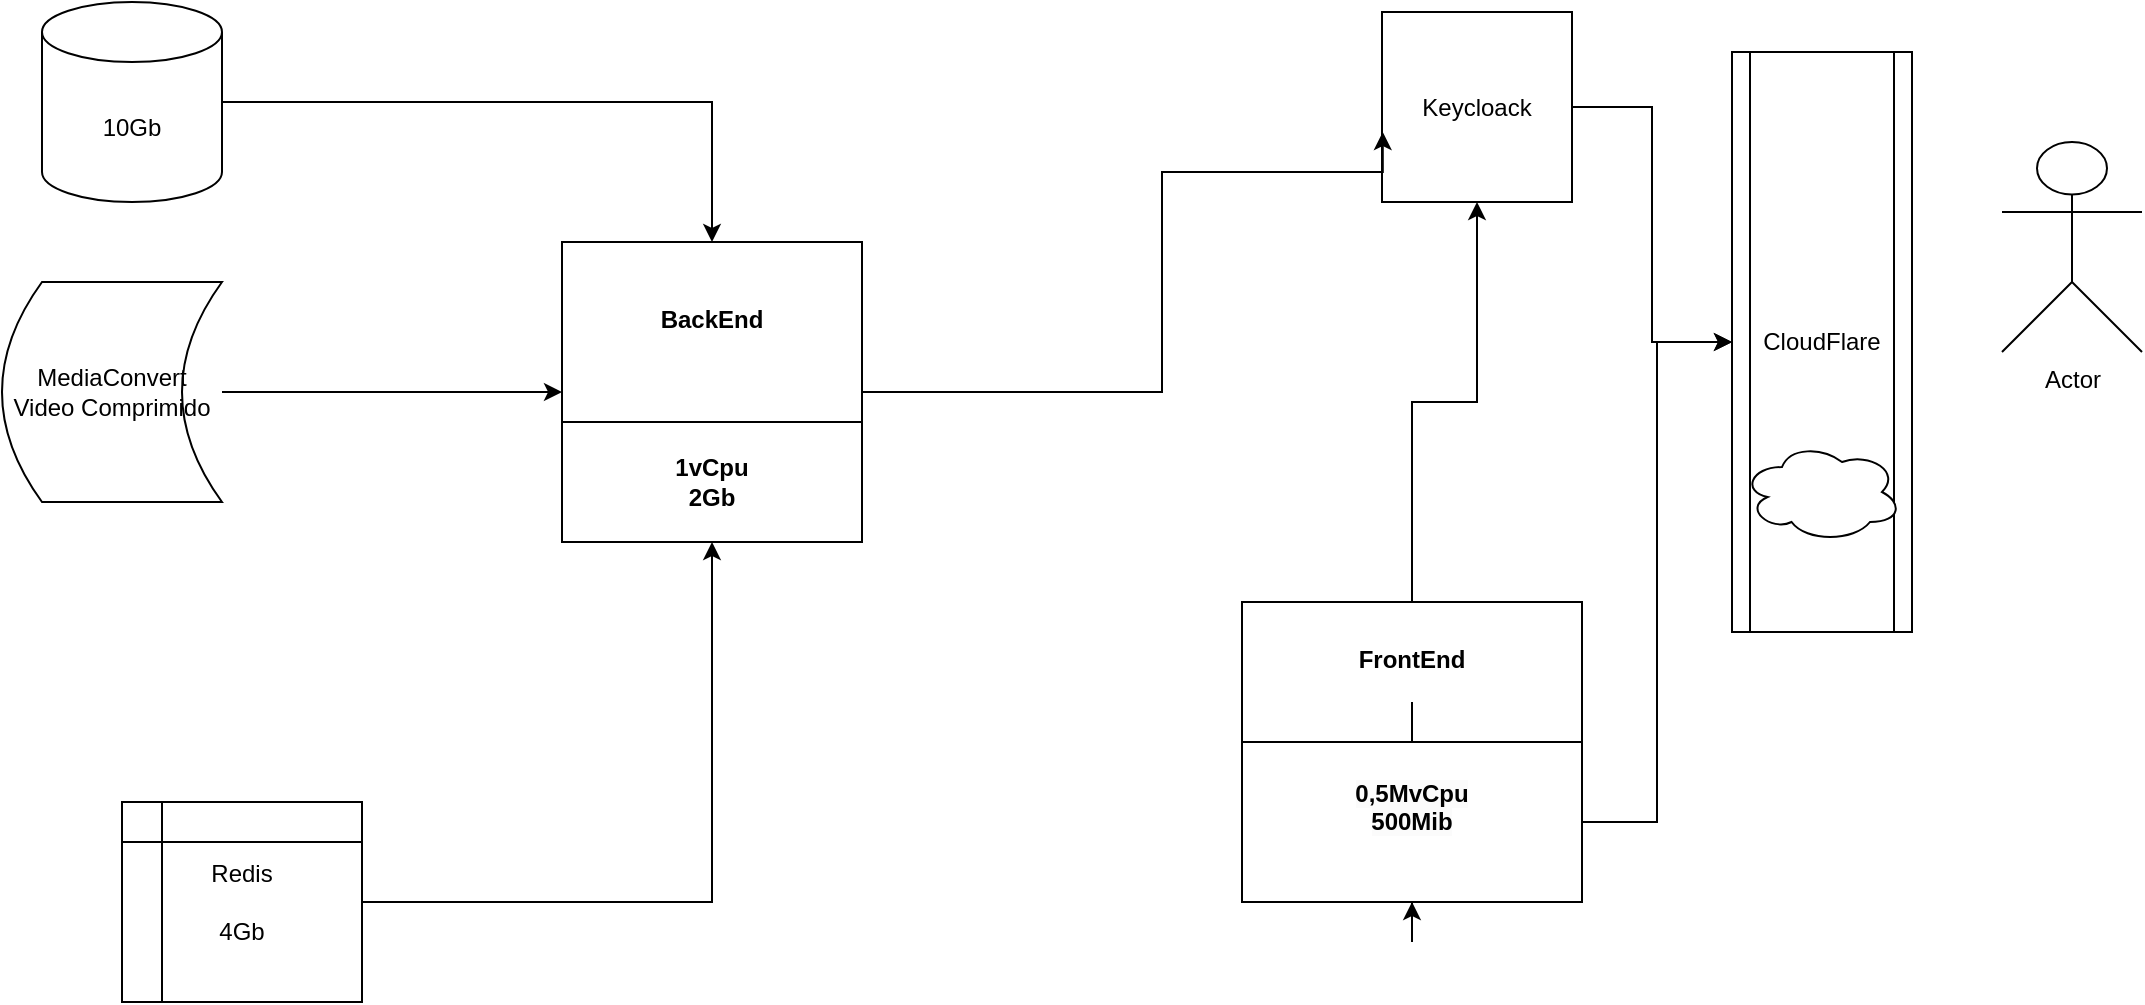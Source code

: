 <mxfile version="24.6.4" type="github">
  <diagram name="Page-1" id="edf60f1a-56cd-e834-aa8a-f176f3a09ee4">
    <mxGraphModel dx="1674" dy="746" grid="1" gridSize="10" guides="1" tooltips="1" connect="1" arrows="1" fold="1" page="1" pageScale="1" pageWidth="1100" pageHeight="850" background="none" math="0" shadow="0">
      <root>
        <mxCell id="0" />
        <mxCell id="1" parent="0" />
        <mxCell id="tx54o4nxtn3HcJFUPrep-18" style="edgeStyle=orthogonalEdgeStyle;rounded=0;orthogonalLoop=1;jettySize=auto;html=1;entryX=0;entryY=0.5;entryDx=0;entryDy=0;" parent="1" source="tx54o4nxtn3HcJFUPrep-2" target="tx54o4nxtn3HcJFUPrep-6" edge="1">
          <mxGeometry relative="1" as="geometry" />
        </mxCell>
        <mxCell id="tx54o4nxtn3HcJFUPrep-2" value="MediaConvert&lt;br&gt;Video Comprimido" style="whiteSpace=wrap;html=1;aspect=fixed;shape=dataStorage;fixedSize=1;" parent="1" vertex="1">
          <mxGeometry x="20" y="150" width="110" height="110" as="geometry" />
        </mxCell>
        <mxCell id="tx54o4nxtn3HcJFUPrep-15" style="edgeStyle=orthogonalEdgeStyle;rounded=0;orthogonalLoop=1;jettySize=auto;html=1;entryX=0.5;entryY=0;entryDx=0;entryDy=0;" parent="1" source="tx54o4nxtn3HcJFUPrep-3" target="tx54o4nxtn3HcJFUPrep-6" edge="1">
          <mxGeometry relative="1" as="geometry" />
        </mxCell>
        <mxCell id="tx54o4nxtn3HcJFUPrep-3" value="10Gb" style="shape=cylinder3;whiteSpace=wrap;html=1;boundedLbl=1;backgroundOutline=1;size=15;" parent="1" vertex="1">
          <mxGeometry x="40" y="10" width="90" height="100" as="geometry" />
        </mxCell>
        <mxCell id="WdooJ-BGfqv53xih1G-R-1" style="edgeStyle=orthogonalEdgeStyle;rounded=0;orthogonalLoop=1;jettySize=auto;html=1;entryX=0.5;entryY=1;entryDx=0;entryDy=0;" edge="1" parent="1" source="tx54o4nxtn3HcJFUPrep-4" target="tx54o4nxtn3HcJFUPrep-9">
          <mxGeometry relative="1" as="geometry" />
        </mxCell>
        <mxCell id="tx54o4nxtn3HcJFUPrep-4" value="Redis&lt;br&gt;&lt;br&gt;4Gb" style="shape=internalStorage;whiteSpace=wrap;html=1;backgroundOutline=1;" parent="1" vertex="1">
          <mxGeometry x="80" y="410" width="120" height="100" as="geometry" />
        </mxCell>
        <mxCell id="tx54o4nxtn3HcJFUPrep-21" style="edgeStyle=orthogonalEdgeStyle;rounded=0;orthogonalLoop=1;jettySize=auto;html=1;" parent="1" source="tx54o4nxtn3HcJFUPrep-5" target="tx54o4nxtn3HcJFUPrep-19" edge="1">
          <mxGeometry relative="1" as="geometry" />
        </mxCell>
        <mxCell id="tx54o4nxtn3HcJFUPrep-5" value="FrontEnd&#xa;" style="swimlane;startSize=70;" parent="1" vertex="1">
          <mxGeometry x="640" y="310" width="170" height="150" as="geometry">
            <mxRectangle x="250" y="360" width="50" height="90" as="alternateBounds" />
          </mxGeometry>
        </mxCell>
        <mxCell id="tx54o4nxtn3HcJFUPrep-14" style="edgeStyle=orthogonalEdgeStyle;rounded=0;orthogonalLoop=1;jettySize=auto;html=1;exitX=0.5;exitY=0;exitDx=0;exitDy=0;" parent="tx54o4nxtn3HcJFUPrep-5" source="tx54o4nxtn3HcJFUPrep-11" target="tx54o4nxtn3HcJFUPrep-5" edge="1">
          <mxGeometry relative="1" as="geometry" />
        </mxCell>
        <mxCell id="tx54o4nxtn3HcJFUPrep-11" value="&#xa;&lt;span style=&quot;color: rgb(0, 0, 0); font-family: Helvetica; font-size: 12px; font-style: normal; font-variant-ligatures: normal; font-variant-caps: normal; font-weight: 700; letter-spacing: normal; orphans: 2; text-align: center; text-indent: 0px; text-transform: none; widows: 2; word-spacing: 0px; -webkit-text-stroke-width: 0px; white-space: nowrap; background-color: rgb(251, 251, 251); text-decoration-thickness: initial; text-decoration-style: initial; text-decoration-color: initial; display: inline !important; float: none;&quot;&gt;0,5MvCpu&lt;/span&gt;&lt;br style=&quot;forced-color-adjust: none; padding: 0px; margin: 0px; color: rgb(0, 0, 0); font-family: Helvetica; font-size: 12px; font-style: normal; font-variant-ligatures: normal; font-variant-caps: normal; font-weight: 700; letter-spacing: normal; orphans: 2; text-align: center; text-indent: 0px; text-transform: none; widows: 2; word-spacing: 0px; -webkit-text-stroke-width: 0px; white-space: nowrap; background-color: rgb(251, 251, 251); text-decoration-thickness: initial; text-decoration-style: initial; text-decoration-color: initial;&quot;&gt;&lt;span style=&quot;color: rgb(0, 0, 0); font-family: Helvetica; font-size: 12px; font-style: normal; font-variant-ligatures: normal; font-variant-caps: normal; font-weight: 700; letter-spacing: normal; orphans: 2; text-align: center; text-indent: 0px; text-transform: none; widows: 2; word-spacing: 0px; -webkit-text-stroke-width: 0px; white-space: nowrap; background-color: rgb(251, 251, 251); text-decoration-thickness: initial; text-decoration-style: initial; text-decoration-color: initial; display: inline !important; float: none;&quot;&gt;500Mib&lt;/span&gt;&#xa;&#xa;" style="whiteSpace=wrap;html=1;" parent="tx54o4nxtn3HcJFUPrep-5" vertex="1">
          <mxGeometry y="70" width="170" height="80" as="geometry" />
        </mxCell>
        <mxCell id="tx54o4nxtn3HcJFUPrep-6" value="BackEnd&#xa;" style="swimlane;startSize=90;" parent="1" vertex="1">
          <mxGeometry x="300" y="130" width="150" height="150" as="geometry" />
        </mxCell>
        <mxCell id="tx54o4nxtn3HcJFUPrep-9" value="&lt;span style=&quot;font-weight: 700; text-wrap: nowrap;&quot;&gt;1vCpu&lt;/span&gt;&lt;br style=&quot;padding: 0px; margin: 0px; font-weight: 700; text-wrap: nowrap;&quot;&gt;&lt;span style=&quot;font-weight: 700; text-wrap: nowrap;&quot;&gt;2Gb&lt;/span&gt;" style="whiteSpace=wrap;html=1;" parent="tx54o4nxtn3HcJFUPrep-6" vertex="1">
          <mxGeometry y="90" width="150" height="60" as="geometry" />
        </mxCell>
        <mxCell id="tx54o4nxtn3HcJFUPrep-33" style="edgeStyle=orthogonalEdgeStyle;rounded=0;orthogonalLoop=1;jettySize=auto;html=1;" parent="1" source="tx54o4nxtn3HcJFUPrep-19" target="tx54o4nxtn3HcJFUPrep-32" edge="1">
          <mxGeometry relative="1" as="geometry" />
        </mxCell>
        <mxCell id="tx54o4nxtn3HcJFUPrep-19" value="Keycloack" style="whiteSpace=wrap;html=1;aspect=fixed;" parent="1" vertex="1">
          <mxGeometry x="710" y="15" width="95" height="95" as="geometry" />
        </mxCell>
        <mxCell id="tx54o4nxtn3HcJFUPrep-20" style="edgeStyle=orthogonalEdgeStyle;rounded=0;orthogonalLoop=1;jettySize=auto;html=1;entryX=0.004;entryY=0.632;entryDx=0;entryDy=0;entryPerimeter=0;" parent="1" source="tx54o4nxtn3HcJFUPrep-6" target="tx54o4nxtn3HcJFUPrep-19" edge="1">
          <mxGeometry relative="1" as="geometry">
            <Array as="points">
              <mxPoint x="600" y="205" />
              <mxPoint x="600" y="95" />
            </Array>
          </mxGeometry>
        </mxCell>
        <mxCell id="tx54o4nxtn3HcJFUPrep-22" value="Actor" style="shape=umlActor;verticalLabelPosition=bottom;verticalAlign=top;html=1;outlineConnect=0;" parent="1" vertex="1">
          <mxGeometry x="1020" y="80" width="70" height="105" as="geometry" />
        </mxCell>
        <mxCell id="tx54o4nxtn3HcJFUPrep-32" value="CloudFlare" style="shape=process;whiteSpace=wrap;html=1;backgroundOutline=1;" parent="1" vertex="1">
          <mxGeometry x="885" y="35" width="90" height="290" as="geometry" />
        </mxCell>
        <mxCell id="tx54o4nxtn3HcJFUPrep-34" style="edgeStyle=orthogonalEdgeStyle;rounded=0;orthogonalLoop=1;jettySize=auto;html=1;entryX=0;entryY=0.5;entryDx=0;entryDy=0;" parent="1" source="tx54o4nxtn3HcJFUPrep-11" target="tx54o4nxtn3HcJFUPrep-32" edge="1">
          <mxGeometry relative="1" as="geometry" />
        </mxCell>
        <mxCell id="tx54o4nxtn3HcJFUPrep-35" value="" style="ellipse;shape=cloud;whiteSpace=wrap;html=1;" parent="1" vertex="1">
          <mxGeometry x="890" y="230" width="80" height="50" as="geometry" />
        </mxCell>
      </root>
    </mxGraphModel>
  </diagram>
</mxfile>
